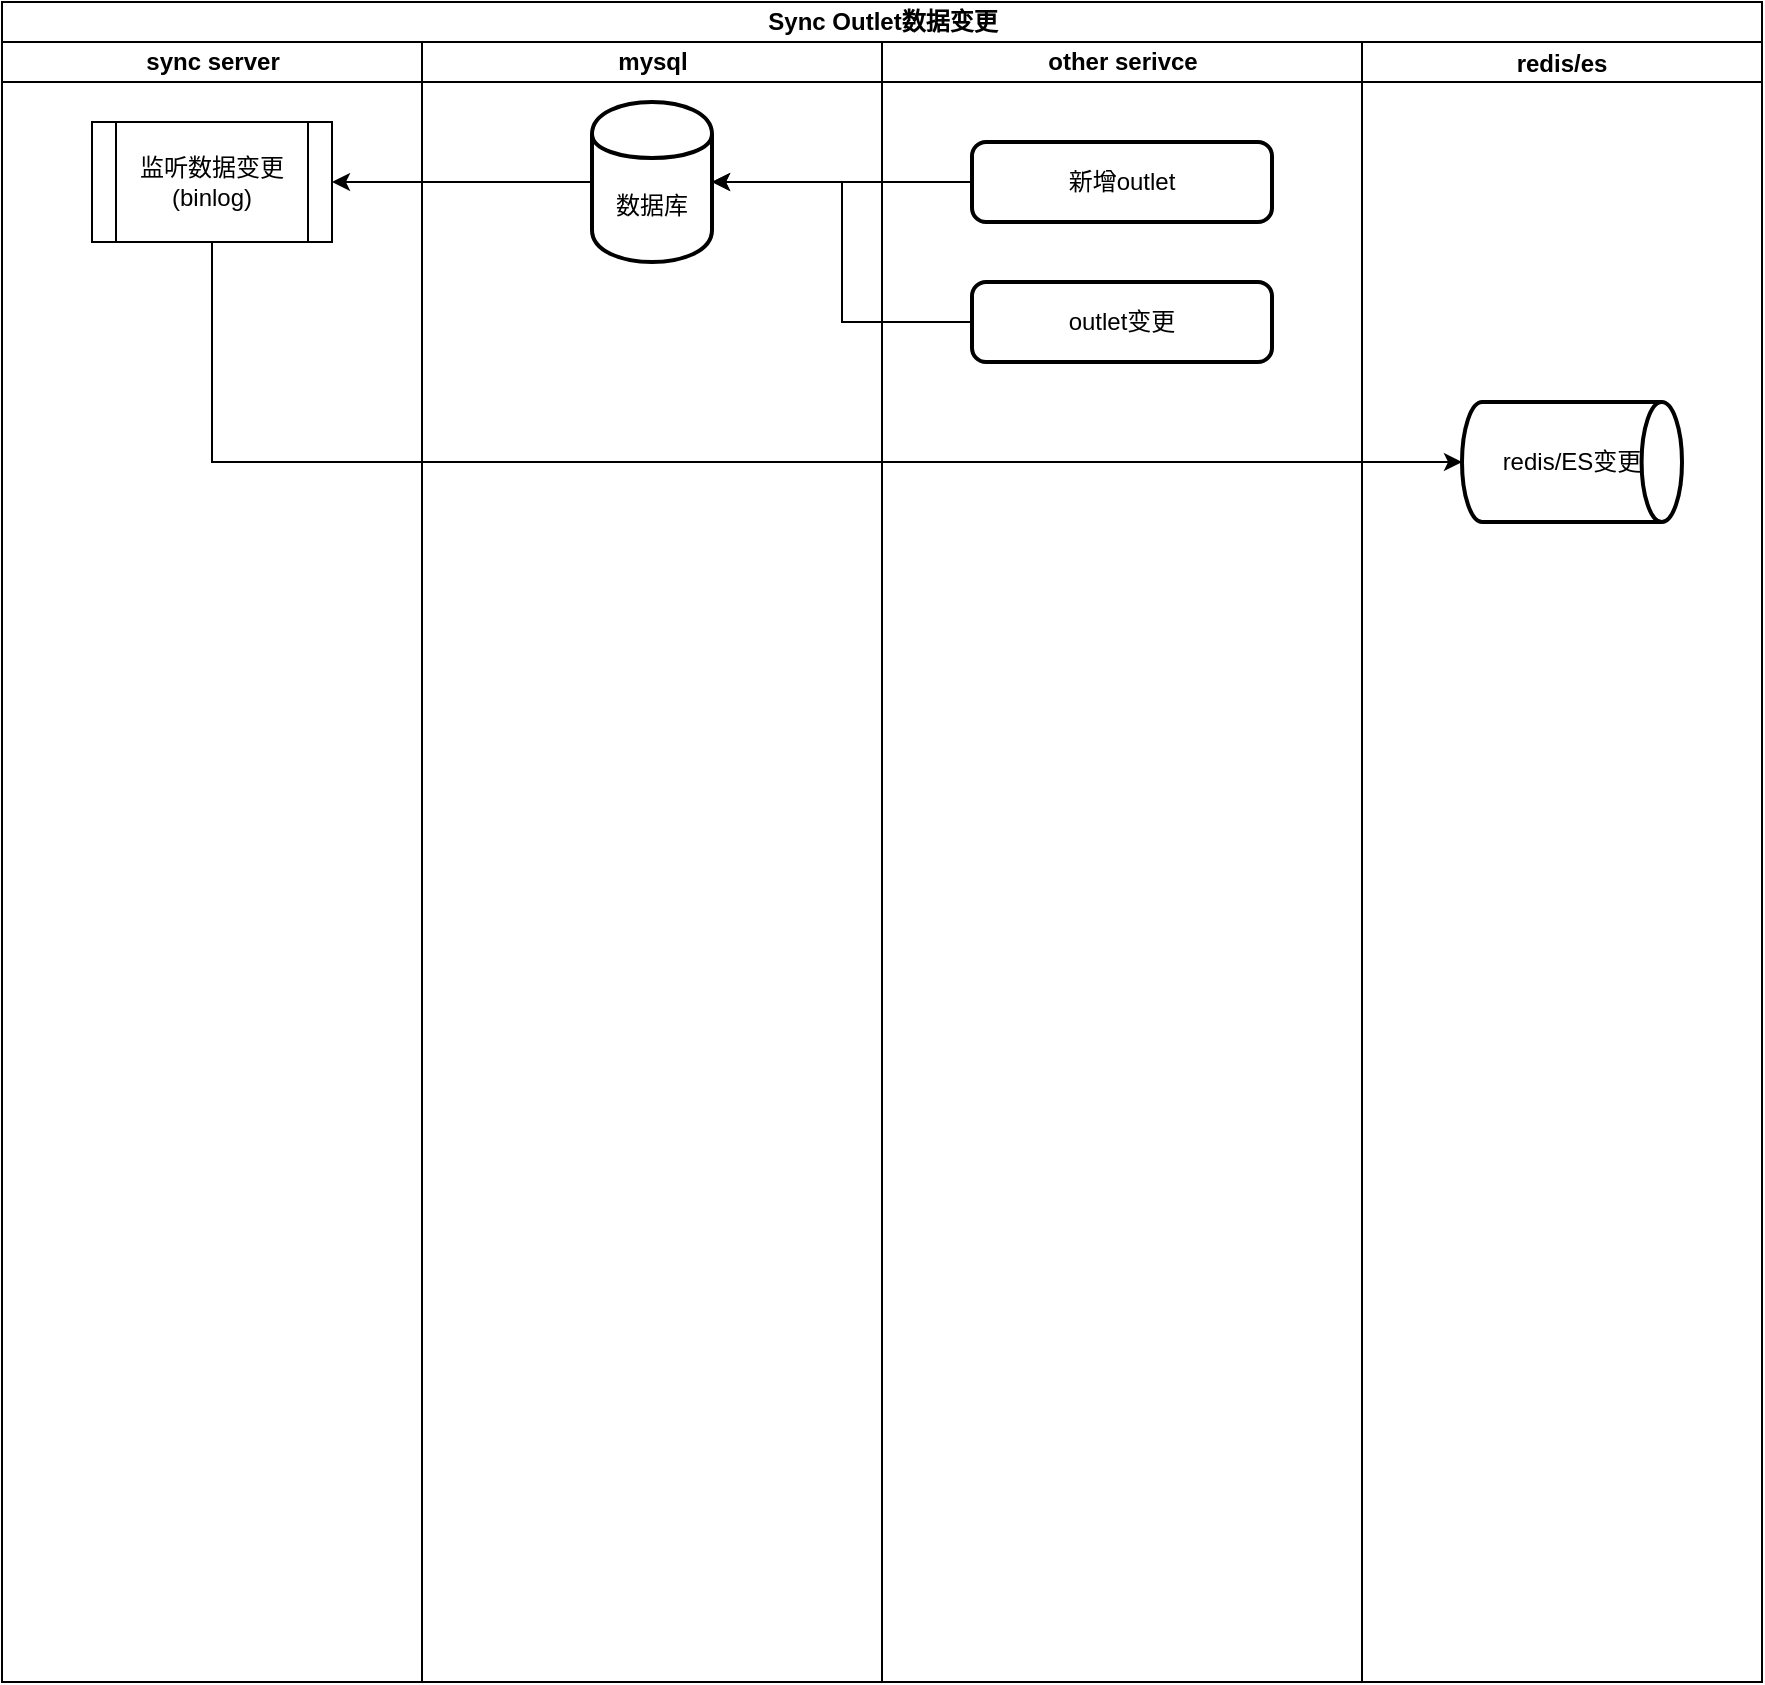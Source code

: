 <mxfile version="13.4.9" type="github">
  <diagram id="prtHgNgQTEPvFCAcTncT" name="Page-1">
    <mxGraphModel dx="1186" dy="764" grid="1" gridSize="10" guides="1" tooltips="1" connect="1" arrows="1" fold="1" page="1" pageScale="1" pageWidth="827" pageHeight="1169" math="0" shadow="0">
      <root>
        <mxCell id="0" />
        <mxCell id="1" parent="0" />
        <mxCell id="JdTEkjBlnsIDQ7HQFidV-2" value="Sync Outlet数据变更" style="swimlane;html=1;childLayout=stackLayout;resizeParent=1;resizeParentMax=0;startSize=20;" vertex="1" parent="1">
          <mxGeometry x="80" y="120" width="880" height="840" as="geometry" />
        </mxCell>
        <mxCell id="JdTEkjBlnsIDQ7HQFidV-3" value="sync server" style="swimlane;html=1;startSize=20;" vertex="1" parent="JdTEkjBlnsIDQ7HQFidV-2">
          <mxGeometry y="20" width="210" height="820" as="geometry" />
        </mxCell>
        <mxCell id="JdTEkjBlnsIDQ7HQFidV-17" value="监听数据变更(binlog)" style="shape=process;whiteSpace=wrap;html=1;backgroundOutline=1;" vertex="1" parent="JdTEkjBlnsIDQ7HQFidV-3">
          <mxGeometry x="45" y="40" width="120" height="60" as="geometry" />
        </mxCell>
        <mxCell id="JdTEkjBlnsIDQ7HQFidV-4" value="mysql" style="swimlane;html=1;startSize=20;" vertex="1" parent="JdTEkjBlnsIDQ7HQFidV-2">
          <mxGeometry x="210" y="20" width="230" height="820" as="geometry" />
        </mxCell>
        <mxCell id="JdTEkjBlnsIDQ7HQFidV-18" value="数据库" style="shape=cylinder;whiteSpace=wrap;html=1;boundedLbl=1;backgroundOutline=1;rounded=1;strokeWidth=2;arcSize=14;" vertex="1" parent="JdTEkjBlnsIDQ7HQFidV-4">
          <mxGeometry x="85" y="30" width="60" height="80" as="geometry" />
        </mxCell>
        <mxCell id="JdTEkjBlnsIDQ7HQFidV-5" value="other serivce" style="swimlane;html=1;startSize=20;" vertex="1" parent="JdTEkjBlnsIDQ7HQFidV-2">
          <mxGeometry x="440" y="20" width="240" height="820" as="geometry" />
        </mxCell>
        <mxCell id="JdTEkjBlnsIDQ7HQFidV-14" value="outlet变更" style="rounded=1;whiteSpace=wrap;html=1;absoluteArcSize=1;arcSize=14;strokeWidth=2;" vertex="1" parent="JdTEkjBlnsIDQ7HQFidV-5">
          <mxGeometry x="45" y="120" width="150" height="40" as="geometry" />
        </mxCell>
        <mxCell id="JdTEkjBlnsIDQ7HQFidV-12" value="&lt;span&gt;新增outlet&lt;/span&gt;" style="rounded=1;whiteSpace=wrap;html=1;absoluteArcSize=1;arcSize=14;strokeWidth=2;" vertex="1" parent="JdTEkjBlnsIDQ7HQFidV-5">
          <mxGeometry x="45" y="50" width="150" height="40" as="geometry" />
        </mxCell>
        <mxCell id="JdTEkjBlnsIDQ7HQFidV-19" value="" style="edgeStyle=orthogonalEdgeStyle;rounded=0;orthogonalLoop=1;jettySize=auto;html=1;" edge="1" parent="JdTEkjBlnsIDQ7HQFidV-2" source="JdTEkjBlnsIDQ7HQFidV-12" target="JdTEkjBlnsIDQ7HQFidV-18">
          <mxGeometry relative="1" as="geometry" />
        </mxCell>
        <mxCell id="JdTEkjBlnsIDQ7HQFidV-20" style="edgeStyle=orthogonalEdgeStyle;rounded=0;orthogonalLoop=1;jettySize=auto;html=1;entryX=1;entryY=0.5;entryDx=0;entryDy=0;" edge="1" parent="JdTEkjBlnsIDQ7HQFidV-2" source="JdTEkjBlnsIDQ7HQFidV-14" target="JdTEkjBlnsIDQ7HQFidV-18">
          <mxGeometry relative="1" as="geometry" />
        </mxCell>
        <mxCell id="JdTEkjBlnsIDQ7HQFidV-26" value="redis/es" style="swimlane;startSize=20;" vertex="1" parent="JdTEkjBlnsIDQ7HQFidV-2">
          <mxGeometry x="680" y="20" width="200" height="820" as="geometry" />
        </mxCell>
        <mxCell id="JdTEkjBlnsIDQ7HQFidV-28" value="redis/ES变更" style="strokeWidth=2;html=1;shape=mxgraph.flowchart.direct_data;whiteSpace=wrap;" vertex="1" parent="JdTEkjBlnsIDQ7HQFidV-26">
          <mxGeometry x="50" y="180" width="110" height="60" as="geometry" />
        </mxCell>
        <mxCell id="JdTEkjBlnsIDQ7HQFidV-22" style="edgeStyle=orthogonalEdgeStyle;rounded=0;orthogonalLoop=1;jettySize=auto;html=1;" edge="1" parent="JdTEkjBlnsIDQ7HQFidV-2" source="JdTEkjBlnsIDQ7HQFidV-17" target="JdTEkjBlnsIDQ7HQFidV-28">
          <mxGeometry relative="1" as="geometry">
            <mxPoint x="720" y="230" as="targetPoint" />
            <Array as="points">
              <mxPoint x="105" y="230" />
            </Array>
          </mxGeometry>
        </mxCell>
        <mxCell id="JdTEkjBlnsIDQ7HQFidV-29" style="edgeStyle=orthogonalEdgeStyle;rounded=0;orthogonalLoop=1;jettySize=auto;html=1;entryX=1;entryY=0.5;entryDx=0;entryDy=0;" edge="1" parent="JdTEkjBlnsIDQ7HQFidV-2" source="JdTEkjBlnsIDQ7HQFidV-18" target="JdTEkjBlnsIDQ7HQFidV-17">
          <mxGeometry relative="1" as="geometry" />
        </mxCell>
      </root>
    </mxGraphModel>
  </diagram>
</mxfile>
